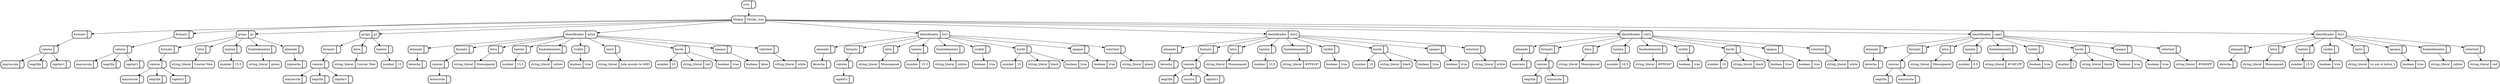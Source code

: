 digraph G {
node[shape=Mrecord]
232[label="ccss | ",style=bold]
231[label="bloque | Titular_ccss",style=bold]
{232}->{231}
5[label="formato | ",style=bold]
{231}->{5}
2[label="valores | ",style=bold]
{5}->{2}
1[label="mayuscula | ",style=bold]
{2}->{1}
3[label="negrilla | ",style=bold]
{2}->{3}
4[label="capital-t | ",style=bold]
{2}->{4}
11[label="formato | ",style=bold]
{231}->{11}
8[label="valores | ",style=bold]
{11}->{8}
7[label="mayuscula | ",style=bold]
{8}->{7}
9[label="negrilla | ",style=bold]
{8}->{9}
10[label="capital-t | ",style=bold]
{8}->{10}
12[label="grupo | g1",style=bold]
{231}->{12}
17[label="formato | ",style=bold]
{12}->{17}
14[label="valores | ",style=bold]
{17}->{14}
13[label="mayuscula | ",style=bold]
{14}->{13}
15[label="negrilla | ",style=bold]
{14}->{15}
16[label="capital-t | ",style=bold]
{14}->{16}
20[label="letra | ",style=bold]
{12}->{20}
19[label="string_literal | Courier New",style=bold]
{20}->{19}
23[label="tamtex | ",style=bold]
{12}->{23}
22[label="number | 15.5",style=bold]
{23}->{22}
26[label="fondoelemento | ",style=bold]
{12}->{26}
25[label="string_literal | green",style=bold]
{26}->{25}
29[label="alineado | ",style=bold]
{12}->{29}
28[label="izquierda | ",style=bold]
{29}->{28}
31[label="grupo | g2",style=bold]
{231}->{31}
36[label="formato | ",style=bold]
{31}->{36}
33[label="valores | ",style=bold]
{36}->{33}
32[label="mayuscula | ",style=bold]
{33}->{32}
34[label="negrilla | ",style=bold]
{33}->{34}
35[label="capital-t | ",style=bold]
{33}->{35}
39[label="letra | ",style=bold]
{31}->{39}
38[label="string_literal | Courier New",style=bold]
{39}->{38}
42[label="tamtex | ",style=bold]
{31}->{42}
41[label="number | 13",style=bold]
{42}->{41}
44[label="identificador | enla1",style=bold]
{231}->{44}
46[label="alineado | ",style=bold]
{44}->{46}
45[label="derecha | ",style=bold]
{46}->{45}
50[label="formato | ",style=bold]
{44}->{50}
49[label="valores | ",style=bold]
{50}->{49}
48[label="minuscula | ",style=bold]
{49}->{48}
53[label="letra | ",style=bold]
{44}->{53}
52[label="string_literal | Monospaced",style=bold]
{53}->{52}
56[label="tamtex | ",style=bold]
{44}->{56}
55[label="number | 15.5",style=bold]
{56}->{55}
59[label="fondoelemento | ",style=bold]
{44}->{59}
58[label="string_literal | yellow",style=bold]
{59}->{58}
62[label="visible | ",style=bold]
{44}->{62}
61[label="boolean | true",style=bold]
{62}->{61}
65[label="texto | ",style=bold]
{44}->{65}
64[label="string_literal | hola mundo    te AMO",style=bold]
{65}->{64}
70[label="borde | ",style=bold]
{44}->{70}
67[label="number | 10",style=bold]
{70}->{67}
68[label="string_literal | red",style=bold]
{70}->{68}
69[label="boolean | true",style=bold]
{70}->{69}
73[label="opaque | ",style=bold]
{44}->{73}
72[label="boolean | false",style=bold]
{73}->{72}
76[label="colortext | ",style=bold]
{44}->{76}
75[label="string_literal | white",style=bold]
{76}->{75}
78[label="identificador | txt1",style=bold]
{231}->{78}
80[label="alineado | ",style=bold]
{78}->{80}
79[label="derecha | ",style=bold]
{80}->{79}
84[label="formato | ",style=bold]
{78}->{84}
83[label="valores | ",style=bold]
{84}->{83}
82[label="capital-t | ",style=bold]
{83}->{82}
87[label="letra | ",style=bold]
{78}->{87}
86[label="string_literal | Monospaced",style=bold]
{87}->{86}
90[label="tamtex | ",style=bold]
{78}->{90}
89[label="number | 15.5",style=bold]
{90}->{89}
93[label="fondoelemento | ",style=bold]
{78}->{93}
92[label="string_literal | yellow",style=bold]
{93}->{92}
96[label="visible | ",style=bold]
{78}->{96}
95[label="boolean | true",style=bold]
{96}->{95}
101[label="borde | ",style=bold]
{78}->{101}
98[label="number | 10",style=bold]
{101}->{98}
99[label="string_literal | black",style=bold]
{101}->{99}
100[label="boolean | true",style=bold]
{101}->{100}
104[label="opaque | ",style=bold]
{78}->{104}
103[label="boolean | true",style=bold]
{104}->{103}
107[label="colortext | ",style=bold]
{78}->{107}
106[label="string_literal | green",style=bold]
{107}->{106}
109[label="identificador | ctxt2",style=bold]
{231}->{109}
111[label="alineado | ",style=bold]
{109}->{111}
110[label="derecha | ",style=bold]
{111}->{110}
117[label="formato | ",style=bold]
{109}->{117}
114[label="valores | ",style=bold]
{117}->{114}
113[label="negrilla | ",style=bold]
{114}->{113}
115[label="cursiva | ",style=bold]
{114}->{115}
116[label="capital-t | ",style=bold]
{114}->{116}
120[label="letra | ",style=bold]
{109}->{120}
119[label="string_literal | Monospaced",style=bold]
{120}->{119}
123[label="tamtex | ",style=bold]
{109}->{123}
122[label="number | 10.5",style=bold]
{123}->{122}
126[label="fondoelemento | ",style=bold]
{109}->{126}
125[label="string_literal | #FF6347",style=bold]
{126}->{125}
129[label="visible | ",style=bold]
{109}->{129}
128[label="boolean | true",style=bold]
{129}->{128}
134[label="borde | ",style=bold]
{109}->{134}
131[label="number | 10",style=bold]
{134}->{131}
132[label="string_literal | black",style=bold]
{134}->{132}
133[label="boolean | true",style=bold]
{134}->{133}
137[label="opaque | ",style=bold]
{109}->{137}
136[label="boolean | true",style=bold]
{137}->{136}
140[label="colortext | ",style=bold]
{109}->{140}
139[label="string_literal | white",style=bold]
{140}->{139}
142[label="identificador | ctxt1",style=bold]
{231}->{142}
144[label="alineado | ",style=bold]
{142}->{144}
143[label="centrado | ",style=bold]
{144}->{143}
149[label="formato | ",style=bold]
{142}->{149}
147[label="valores | ",style=bold]
{149}->{147}
146[label="negrilla | ",style=bold]
{147}->{146}
148[label="minuscula | ",style=bold]
{147}->{148}
152[label="letra | ",style=bold]
{142}->{152}
151[label="string_literal | Monospaced",style=bold]
{152}->{151}
155[label="tamtex | ",style=bold]
{142}->{155}
154[label="number | 10.5",style=bold]
{155}->{154}
158[label="fondoelemento | ",style=bold]
{142}->{158}
157[label="string_literal | #FF6347",style=bold]
{158}->{157}
161[label="visible | ",style=bold]
{142}->{161}
160[label="boolean | true",style=bold]
{161}->{160}
166[label="borde | ",style=bold]
{142}->{166}
163[label="number | 10",style=bold]
{166}->{163}
164[label="string_literal | black",style=bold]
{166}->{164}
165[label="boolean | true",style=bold]
{166}->{165}
169[label="opaque | ",style=bold]
{142}->{169}
168[label="boolean | true",style=bold]
{169}->{168}
172[label="colortext | ",style=bold]
{142}->{172}
171[label="string_literal | white",style=bold]
{172}->{171}
174[label="identificador | caja1",style=bold]
{231}->{174}
176[label="alineado | ",style=bold]
{174}->{176}
175[label="derecha | ",style=bold]
{176}->{175}
181[label="formato | ",style=bold]
{174}->{181}
179[label="valores | ",style=bold]
{181}->{179}
178[label="negrilla | ",style=bold]
{179}->{178}
180[label="mayuscula | ",style=bold]
{179}->{180}
184[label="letra | ",style=bold]
{174}->{184}
183[label="string_literal | Monospaced",style=bold]
{184}->{183}
187[label="tamtex | ",style=bold]
{174}->{187}
186[label="number | 8.5",style=bold]
{187}->{186}
190[label="fondoelemento | ",style=bold]
{174}->{190}
189[label="string_literal | #CAE1FF",style=bold]
{190}->{189}
193[label="visible | ",style=bold]
{174}->{193}
192[label="boolean | true",style=bold]
{193}->{192}
198[label="borde | ",style=bold]
{174}->{198}
195[label="number | 2",style=bold]
{198}->{195}
196[label="string_literal | black",style=bold]
{198}->{196}
197[label="boolean | true",style=bold]
{198}->{197}
201[label="opaque | ",style=bold]
{174}->{201}
200[label="boolean | true",style=bold]
{201}->{200}
204[label="colortext | ",style=bold]
{174}->{204}
203[label="string_literal | #0000FF",style=bold]
{204}->{203}
206[label="identificador | btn1",style=bold]
{231}->{206}
208[label="alineado | ",style=bold]
{206}->{208}
207[label="derecha | ",style=bold]
{208}->{207}
211[label="letra | ",style=bold]
{206}->{211}
210[label="string_literal | Monospaced",style=bold]
{211}->{210}
214[label="tamtex | ",style=bold]
{206}->{214}
213[label="number | 15.5",style=bold]
{214}->{213}
217[label="visible | ",style=bold]
{206}->{217}
216[label="boolean | true",style=bold]
{217}->{216}
220[label="texto | ",style=bold]
{206}->{220}
219[label="string_literal | yo soy el boton 1",style=bold]
{220}->{219}
223[label="opaque | ",style=bold]
{206}->{223}
222[label="boolean | true",style=bold]
{223}->{222}
226[label="fondoelemento | ",style=bold]
{206}->{226}
225[label="string_literal | yellow",style=bold]
{226}->{225}
229[label="colortext | ",style=bold]
{206}->{229}
228[label="string_literal | red",style=bold]
{229}->{228}

}
